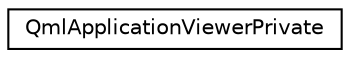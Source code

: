 digraph G
{
  edge [fontname="Helvetica",fontsize="10",labelfontname="Helvetica",labelfontsize="10"];
  node [fontname="Helvetica",fontsize="10",shape=record];
  rankdir="LR";
  Node1 [label="QmlApplicationViewerPrivate",height=0.2,width=0.4,color="black", fillcolor="white", style="filled",URL="$class_qml_application_viewer_private.html"];
}

